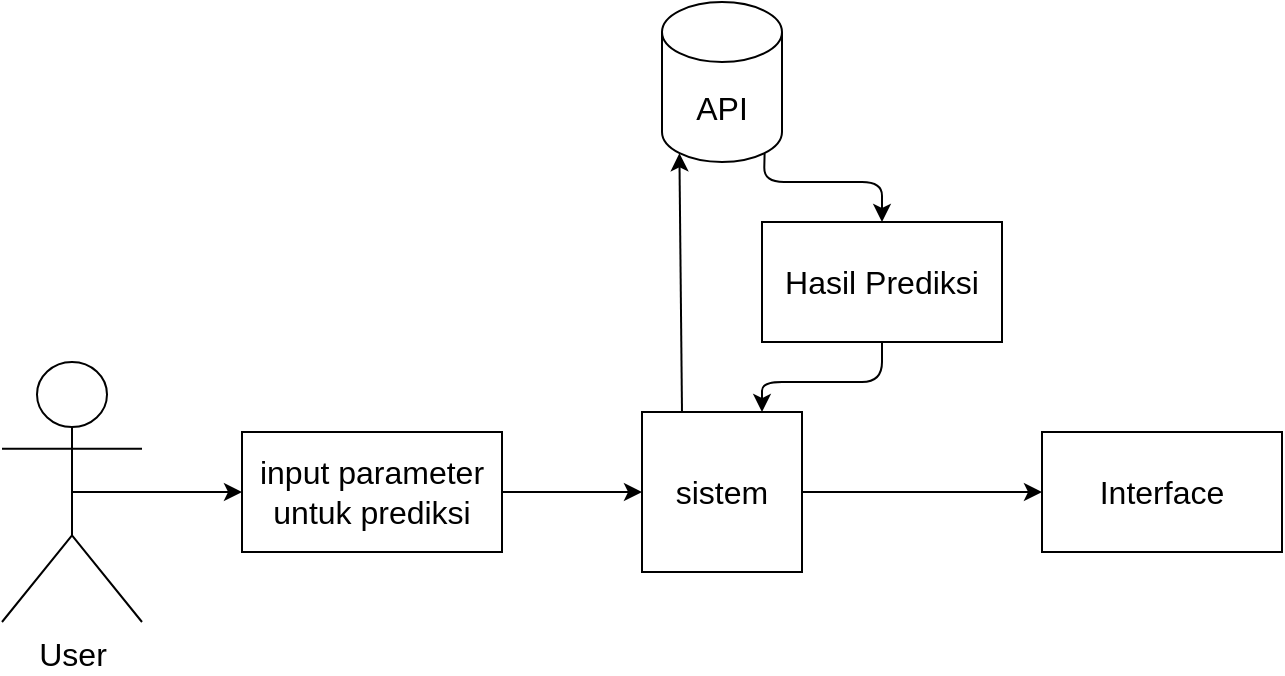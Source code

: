 <mxfile version="14.5.8" type="device"><diagram id="-EQWSh5BceXw2j9LL1cU" name="Page-1"><mxGraphModel dx="1365" dy="1862" grid="1" gridSize="10" guides="1" tooltips="1" connect="1" arrows="1" fold="1" page="1" pageScale="1" pageWidth="850" pageHeight="1100" math="0" shadow="0"><root><mxCell id="0"/><mxCell id="1" parent="0"/><mxCell id="Of_mpiis0yFKyeGZzvom-1" value="&lt;font style=&quot;font-size: 16px&quot;&gt;User&lt;/font&gt;" style="shape=umlActor;verticalLabelPosition=bottom;verticalAlign=top;html=1;outlineConnect=0;" vertex="1" parent="1"><mxGeometry x="100" y="140" width="70" height="130" as="geometry"/></mxCell><mxCell id="Of_mpiis0yFKyeGZzvom-4" value="&lt;font style=&quot;font-size: 16px&quot;&gt;input parameter&lt;br&gt;untuk prediksi&lt;/font&gt;" style="rounded=0;whiteSpace=wrap;html=1;" vertex="1" parent="1"><mxGeometry x="220" y="175" width="130" height="60" as="geometry"/></mxCell><mxCell id="Of_mpiis0yFKyeGZzvom-5" value="" style="endArrow=classic;html=1;exitX=0.5;exitY=0.5;exitDx=0;exitDy=0;exitPerimeter=0;entryX=0;entryY=0.5;entryDx=0;entryDy=0;" edge="1" parent="1" source="Of_mpiis0yFKyeGZzvom-1" target="Of_mpiis0yFKyeGZzvom-4"><mxGeometry width="50" height="50" relative="1" as="geometry"><mxPoint x="360" y="230" as="sourcePoint"/><mxPoint x="410" y="180" as="targetPoint"/></mxGeometry></mxCell><mxCell id="Of_mpiis0yFKyeGZzvom-6" value="&lt;font style=&quot;font-size: 16px&quot;&gt;sistem&lt;/font&gt;" style="whiteSpace=wrap;html=1;aspect=fixed;" vertex="1" parent="1"><mxGeometry x="420" y="165" width="80" height="80" as="geometry"/></mxCell><mxCell id="Of_mpiis0yFKyeGZzvom-7" value="" style="endArrow=classic;html=1;exitX=1;exitY=0.5;exitDx=0;exitDy=0;entryX=0;entryY=0.5;entryDx=0;entryDy=0;" edge="1" parent="1" source="Of_mpiis0yFKyeGZzvom-4" target="Of_mpiis0yFKyeGZzvom-6"><mxGeometry width="50" height="50" relative="1" as="geometry"><mxPoint x="440" y="220" as="sourcePoint"/><mxPoint x="490" y="170" as="targetPoint"/></mxGeometry></mxCell><mxCell id="Of_mpiis0yFKyeGZzvom-8" value="&lt;font style=&quot;font-size: 16px&quot;&gt;API&lt;/font&gt;" style="shape=cylinder3;whiteSpace=wrap;html=1;boundedLbl=1;backgroundOutline=1;size=15;" vertex="1" parent="1"><mxGeometry x="430" y="-40" width="60" height="80" as="geometry"/></mxCell><mxCell id="Of_mpiis0yFKyeGZzvom-9" value="&lt;font style=&quot;font-size: 16px&quot;&gt;Hasil Prediksi&lt;/font&gt;" style="rounded=0;whiteSpace=wrap;html=1;" vertex="1" parent="1"><mxGeometry x="480" y="70" width="120" height="60" as="geometry"/></mxCell><mxCell id="Of_mpiis0yFKyeGZzvom-10" value="" style="endArrow=classic;html=1;exitX=0.25;exitY=0;exitDx=0;exitDy=0;entryX=0.145;entryY=1;entryDx=0;entryDy=-4.35;entryPerimeter=0;" edge="1" parent="1" source="Of_mpiis0yFKyeGZzvom-6" target="Of_mpiis0yFKyeGZzvom-8"><mxGeometry width="50" height="50" relative="1" as="geometry"><mxPoint x="370" y="90" as="sourcePoint"/><mxPoint x="420" y="40" as="targetPoint"/></mxGeometry></mxCell><mxCell id="Of_mpiis0yFKyeGZzvom-11" value="" style="endArrow=classic;html=1;exitX=0.855;exitY=1;exitDx=0;exitDy=-4.35;exitPerimeter=0;entryX=0.5;entryY=0;entryDx=0;entryDy=0;" edge="1" parent="1" source="Of_mpiis0yFKyeGZzvom-8" target="Of_mpiis0yFKyeGZzvom-9"><mxGeometry width="50" height="50" relative="1" as="geometry"><mxPoint x="370" y="90" as="sourcePoint"/><mxPoint x="420" y="40" as="targetPoint"/><Array as="points"><mxPoint x="481" y="50"/><mxPoint x="540" y="50"/></Array></mxGeometry></mxCell><mxCell id="Of_mpiis0yFKyeGZzvom-12" value="" style="endArrow=classic;html=1;exitX=0.5;exitY=1;exitDx=0;exitDy=0;entryX=0.75;entryY=0;entryDx=0;entryDy=0;" edge="1" parent="1" source="Of_mpiis0yFKyeGZzvom-9" target="Of_mpiis0yFKyeGZzvom-6"><mxGeometry width="50" height="50" relative="1" as="geometry"><mxPoint x="420" y="90" as="sourcePoint"/><mxPoint x="470" y="40" as="targetPoint"/><Array as="points"><mxPoint x="540" y="150"/><mxPoint x="480" y="150"/></Array></mxGeometry></mxCell><mxCell id="Of_mpiis0yFKyeGZzvom-13" value="&lt;font style=&quot;font-size: 16px&quot;&gt;Interface&lt;/font&gt;" style="rounded=0;whiteSpace=wrap;html=1;" vertex="1" parent="1"><mxGeometry x="620" y="175" width="120" height="60" as="geometry"/></mxCell><mxCell id="Of_mpiis0yFKyeGZzvom-14" value="" style="endArrow=classic;html=1;exitX=1;exitY=0.5;exitDx=0;exitDy=0;entryX=0;entryY=0.5;entryDx=0;entryDy=0;" edge="1" parent="1" source="Of_mpiis0yFKyeGZzvom-6" target="Of_mpiis0yFKyeGZzvom-13"><mxGeometry width="50" height="50" relative="1" as="geometry"><mxPoint x="530" y="80" as="sourcePoint"/><mxPoint x="580" y="30" as="targetPoint"/></mxGeometry></mxCell></root></mxGraphModel></diagram></mxfile>